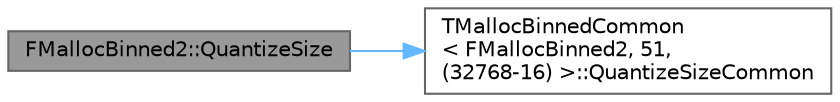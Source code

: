 digraph "FMallocBinned2::QuantizeSize"
{
 // INTERACTIVE_SVG=YES
 // LATEX_PDF_SIZE
  bgcolor="transparent";
  edge [fontname=Helvetica,fontsize=10,labelfontname=Helvetica,labelfontsize=10];
  node [fontname=Helvetica,fontsize=10,shape=box,height=0.2,width=0.4];
  rankdir="LR";
  Node1 [id="Node000001",label="FMallocBinned2::QuantizeSize",height=0.2,width=0.4,color="gray40", fillcolor="grey60", style="filled", fontcolor="black",tooltip="For some allocators this will return the actual size that should be requested to eliminate internal f..."];
  Node1 -> Node2 [id="edge1_Node000001_Node000002",color="steelblue1",style="solid",tooltip=" "];
  Node2 [id="Node000002",label="TMallocBinnedCommon\l\< FMallocBinned2, 51,\l(32768-16) \>::QuantizeSizeCommon",height=0.2,width=0.4,color="grey40", fillcolor="white", style="filled",URL="$d1/d2b/classTMallocBinnedCommon.html#a06dcaa2fb0fbd9f7658deff2e30702bc",tooltip=" "];
}
